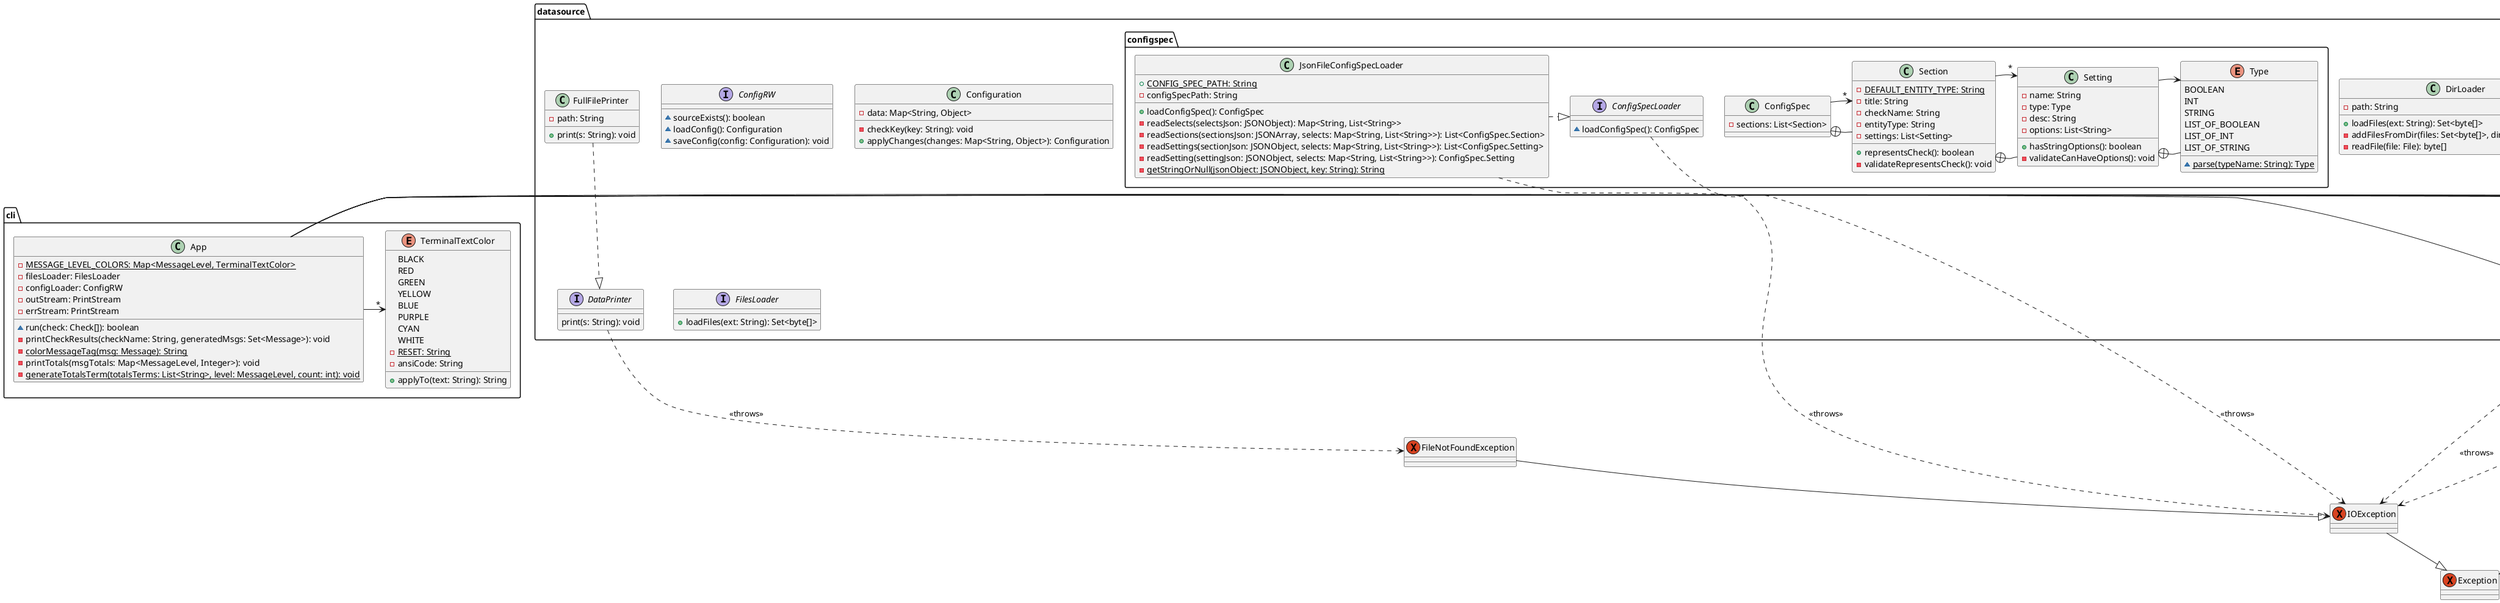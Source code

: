 @startuml
interface ConfigRW {
}

class Configuration {
}

interface FilesLoader {
}

interface Check {
}

class CheckUtil {
}

class Message {
}

class MessageLevel {
}

class ClassDataCollection {
}

package "cli" {
  class App {
    -{static} MESSAGE_LEVEL_COLORS: Map<MessageLevel, TerminalTextColor>
    -filesLoader: FilesLoader
    -configLoader: ConfigRW
    -outStream: PrintStream
    -errStream: PrintStream
    ~run(check: Check[]): boolean
    -printCheckResults(checkName: String, generatedMsgs: Set<Message>): void
    -{static} colorMessageTag(msg: Message): String
    -printTotals(msgTotals: Map<MessageLevel, Integer>): void
    -{static} generateTotalsTerm(totalsTerms: List<String>, level: MessageLevel, count: int): void
  }

  enum TerminalTextColor {
    BLACK
    RED
    GREEN
    YELLOW
    BLUE
    PURPLE
    CYAN
    WHITE
    -{static} RESET: String
   -ansiCode: String
    +applyTo(text: String): String
  }

  App -> ConfigRW
  App -> Configuration
  App -> FilesLoader
  App ->"*" Check
  App -> CheckUtil
  App ->"*" Message
  App ->"*" MessageLevel
  App -> ClassDataCollection
  App ->"*" TerminalTextColor
}

package datasource.configspec {
  class ConfigSpec {
    -sections: List<Section>
  }
  class Section {
    -{static} DEFAULT_ENTITY_TYPE: String
    -title: String
    -checkName: String
    -entityType: String
    -settings: List<Setting>
    +representsCheck(): boolean
    -validateRepresentsCheck(): void

  }
  class Setting {
    -name: String
    -type: Type
    -desc: String
    -options: List<String>
    +hasStringOptions(): boolean
    -validateCanHaveOptions(): void
  }
  enum Type {
    BOOLEAN
    INT
    STRING
    LIST_OF_BOOLEAN
    LIST_OF_INT
    LIST_OF_STRING
    ~{static} parse(typeName: String): Type
  }

  interface ConfigSpecLoader {
    ~loadConfigSpec(): ConfigSpec
  }

  class JsonFileConfigSpecLoader {
    +{static} CONFIG_SPEC_PATH: String
    -configSpecPath: String
    +loadConfigSpec(): ConfigSpec
    -readSelects(selectsJson: JSONObject): Map<String, List<String>>
    -readSections(sectionsJson: JSONArray, selects: Map<String, List<String>>): List<ConfigSpec.Section>
    -readSettings(sectionJson: JSONObject, selects: Map<String, List<String>>): List<ConfigSpec.Setting>
    -readSetting(settingJson: JSONObject, selects: Map<String, List<String>>): ConfigSpec.Setting
    -{static} getStringOrNull(jsonObject: JSONObject, key: String): String
  }

  ConfigSpec +- Section
  ConfigSpec ->"*" Section
  Section +- Setting
  Section ->"*" Setting
  Setting +- Type
  Setting -> Type

  JsonFileConfigSpecLoader .|> ConfigSpecLoader
}

package datasource {
  interface ConfigRW {
    ~sourceExists(): boolean
    ~loadConfig(): Configuration
    ~saveConfig(config: Configuration): void
  }

  class Configuration {
    -data: Map<String, Object>
    -checkKey(key: String): void
    +applyChanges(changes: Map<String, Object>): Configuration
  }

  interface DataPrinter {
    print(s: String): void
  }

  class DirLoader {
    -path: String
    +loadFiles(ext: String): Set<byte[]>
    -addFilesFromDir(files: Set<byte[]>, dir: File, ext: String)
    -readFile(file: File): byte[]
  }

  interface FilesLoader {
    +loadFiles(ext: String): Set<byte[]>
  }

  class FullFilePrinter {
    -path: String
    +print(s: String): void
  }
}

exception IOException {
}

exception Exception {
}

exception IllegalArgumentException {
}

exception RuntimeException {
}

exception FileNotFoundException {
}

exception IllegalStateException {
}

DirLoader ..|> FilesLoader
FullFilePrinter ..|> DataPrinter

ConfigSpecLoader ..> IOException: <<throws>>
JsonFileConfigSpecLoader ..> IOException: <<throws>>
ConfigRW ..> IOException: <<throws>>
Configuration ..> IllegalArgumentException: <<throws>>
DataPrinter ..> FileNotFoundException: <<throws>>
FilesLoader ..> IOException: <<throws>>
FilesLoader ..> IllegalStateException: <<throws>>

FileNotFoundException --|> IOException
IOException --|> Exception
IllegalStateException --|> RuntimeException
IllegalArgumentException --|> RuntimeException
RuntimeException --|> Exception
@enduml
